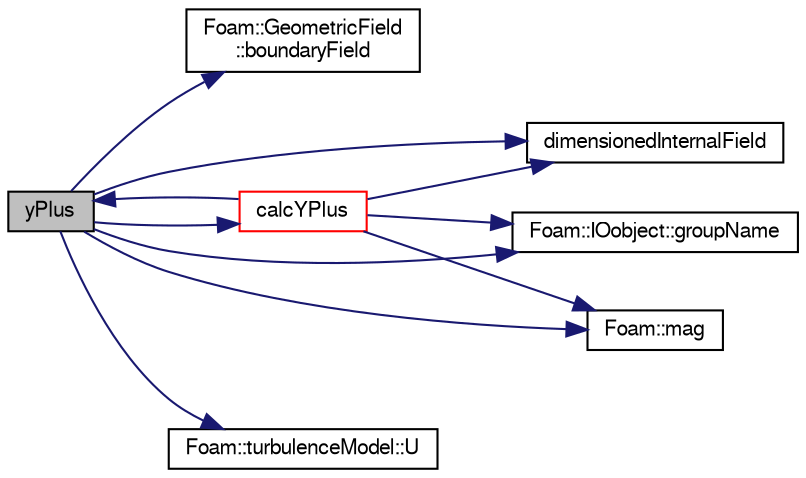 digraph "yPlus"
{
  bgcolor="transparent";
  edge [fontname="FreeSans",fontsize="10",labelfontname="FreeSans",labelfontsize="10"];
  node [fontname="FreeSans",fontsize="10",shape=record];
  rankdir="LR";
  Node1143 [label="yPlus",height=0.2,width=0.4,color="black", fillcolor="grey75", style="filled", fontcolor="black"];
  Node1143 -> Node1144 [color="midnightblue",fontsize="10",style="solid",fontname="FreeSans"];
  Node1144 [label="Foam::GeometricField\l::boundaryField",height=0.2,width=0.4,color="black",URL="$a22434.html#a3c6c1a789b48ea0c5e8bff64f9c14f2d",tooltip="Return reference to GeometricBoundaryField. "];
  Node1143 -> Node1145 [color="midnightblue",fontsize="10",style="solid",fontname="FreeSans"];
  Node1145 [label="calcYPlus",height=0.2,width=0.4,color="red",URL="$a31286.html#ad8e694d783badd5959d78884358ffb9f",tooltip="Calculate yPLus. "];
  Node1145 -> Node1146 [color="midnightblue",fontsize="10",style="solid",fontname="FreeSans"];
  Node1146 [label="dimensionedInternalField",height=0.2,width=0.4,color="black",URL="$a38438.html#a942cd19121a46cdc649099eb27c74b18"];
  Node1145 -> Node1147 [color="midnightblue",fontsize="10",style="solid",fontname="FreeSans"];
  Node1147 [label="Foam::IOobject::groupName",height=0.2,width=0.4,color="black",URL="$a26142.html#ad5705e6da2a025ad75b4cf5d748d7d30"];
  Node1145 -> Node1149 [color="midnightblue",fontsize="10",style="solid",fontname="FreeSans"];
  Node1149 [label="Foam::mag",height=0.2,width=0.4,color="black",URL="$a21124.html#a929da2a3fdcf3dacbbe0487d3a330dae"];
  Node1145 -> Node1143 [color="midnightblue",fontsize="10",style="solid",fontname="FreeSans"];
  Node1143 -> Node1146 [color="midnightblue",fontsize="10",style="solid",fontname="FreeSans"];
  Node1143 -> Node1147 [color="midnightblue",fontsize="10",style="solid",fontname="FreeSans"];
  Node1143 -> Node1149 [color="midnightblue",fontsize="10",style="solid",fontname="FreeSans"];
  Node1143 -> Node1510 [color="midnightblue",fontsize="10",style="solid",fontname="FreeSans"];
  Node1510 [label="Foam::turbulenceModel::U",height=0.2,width=0.4,color="black",URL="$a31314.html#a536d168d7b335fe81f506f232b5b4872",tooltip="Access function to velocity field. "];
}
